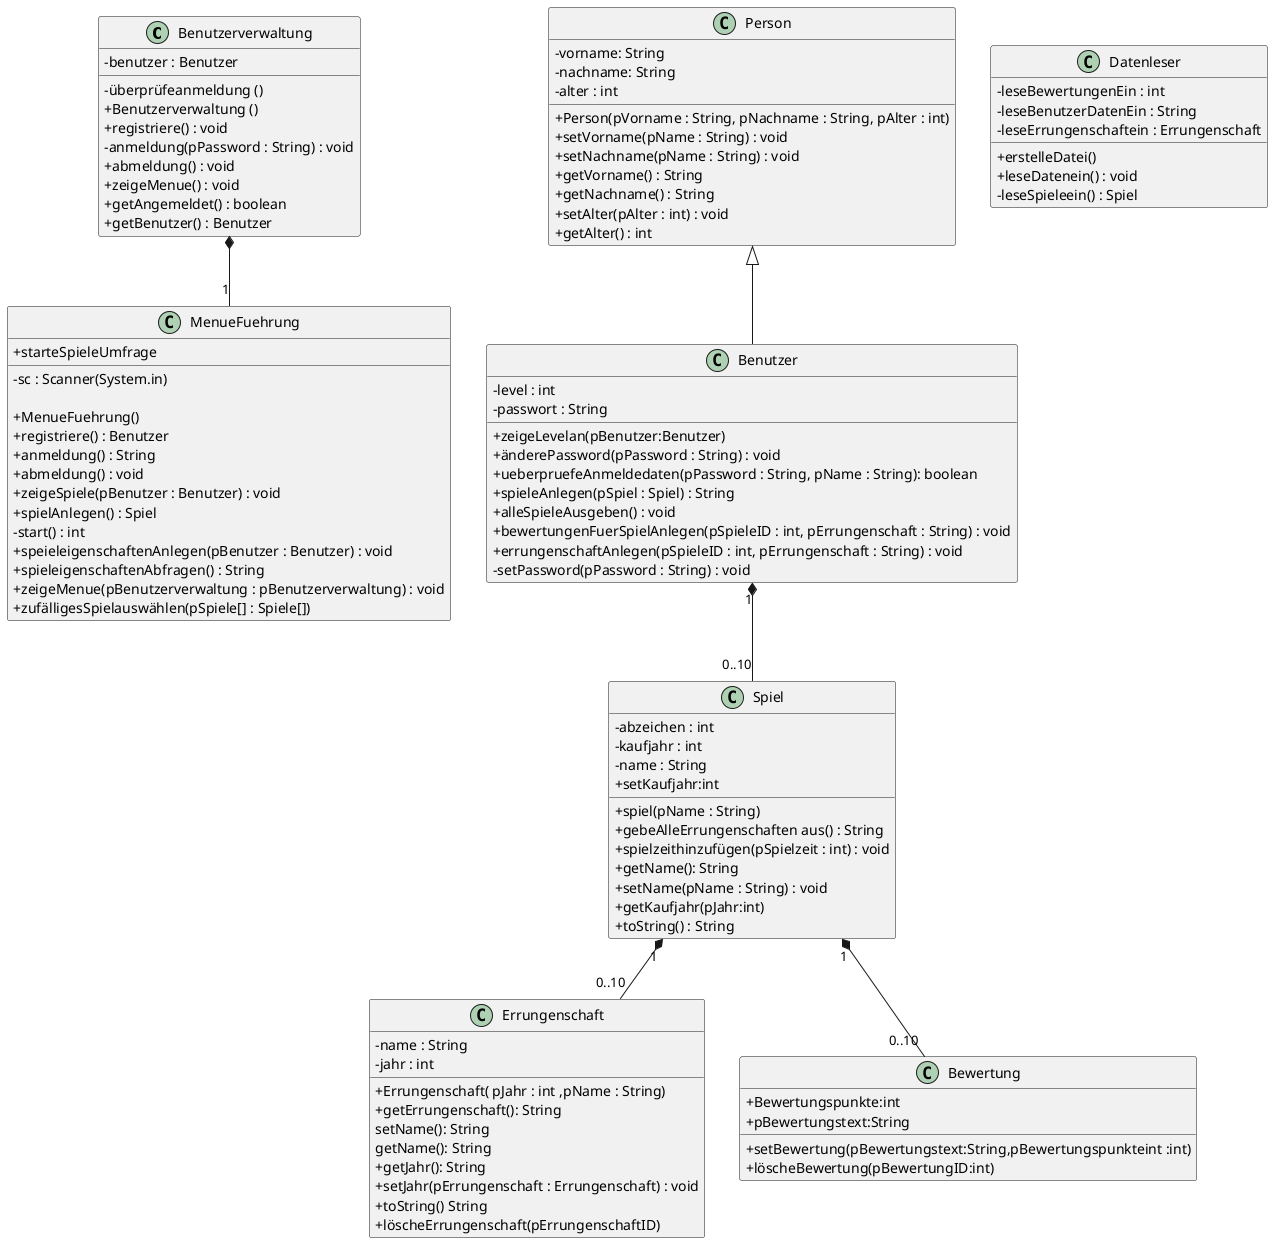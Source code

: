 @startuml
skinparam classAttributeIconSize 0

class Benutzerverwaltung{
 -benutzer : Benutzer
 -überprüfeanmeldung ()
 + Benutzerverwaltung ()
 + registriere() : void
 - anmeldung(pPassword : String) : void
 + abmeldung() : void
 + zeigeMenue() : void
 + getAngemeldet() : boolean
 + getBenutzer() : Benutzer
}



class MenueFuehrung{
 - sc : Scanner(System.in)

 +MenueFuehrung()
 +registriere() : Benutzer
 + anmeldung() : String
 + abmeldung() : void
 + zeigeSpiele(pBenutzer : Benutzer) : void
 + spielAnlegen() : Spiel
 - start() : int
 + speieleigenschaftenAnlegen(pBenutzer : Benutzer) : void
 + spieleigenschaftenAbfragen() : String
 + zeigeMenue(pBenutzerverwaltung : pBenutzerverwaltung) : void
 +starteSpieleUmfrage
 +zufälligesSpielauswählen(pSpiele[] : Spiele[])

 
 }

class Person{
 -vorname: String
 -nachname: String
 -alter : int
 + Person(pVorname : String, pNachname : String, pAlter : int)
 +setVorname(pName : String) : void
 +setNachname(pName : String) : void
 +getVorname() : String
 +getNachname() : String
 +setAlter(pAlter : int) : void
 +getAlter() : int
}



class Spiel{
 -abzeichen : int
 -kaufjahr : int 
 -name : String
 +spiel(pName : String)
 +gebeAlleErrungenschaften aus() : String
 +spielzeithinzufügen(pSpielzeit : int) : void
 +getName(): String
 +setName(pName : String) : void
 +setKaufjahr:int
 +getKaufjahr(pJahr:int)
 +toString() : String

}

class Errungenschaft{
 -name : String
 -jahr : int
 +Errungenschaft( pJahr : int ,pName : String)
 +getErrungenschaft(): String
 setName(): String
 getName(): String 
 +getJahr(): String
 +setJahr(pErrungenschaft : Errungenschaft) : void
 +toString() String
 +löscheErrungenschaft(pErrungenschaftID)
}




class Benutzer{
  -level : int
  -passwort : String
  +zeigeLevelan(pBenutzer:Benutzer)
  +änderePassword(pPassword : String) : void
  +ueberpruefeAnmeldedaten(pPassword : String, pName : String): boolean
  + spieleAnlegen(pSpiel : Spiel) : String
  +alleSpieleAusgeben() : void
  +bewertungenFuerSpielAnlegen(pSpieleID : int, pErrungenschaft : String) : void
   +errungenschaftAnlegen(pSpieleID : int, pErrungenschaft : String) : void
  -setPassword(pPassword : String) : void
}

class Datenleser{
  +erstelleDatei()
  +leseDatenein() : void 
  -leseBewertungenEin : int
  -leseBenutzerDatenEin : String
  -leseErrungenschaftein : Errungenschaft
  -leseSpieleein() : Spiel
  }

class Bewertung{
  +Bewertungspunkte:int
  +pBewertungstext:String
  +setBewertung(pBewertungstext:String,pBewertungspunkteint :int)
  +löscheBewertung(pBewertungID:int)

}


Spiel "1" *-- "0..10" Errungenschaft
Spiel "1" *-- "0..10" Bewertung
Benutzerverwaltung  *-- "1" MenueFuehrung
Benutzer "1" *-- "0..10" Spiel
Person <|-- Benutzer

@enduml
